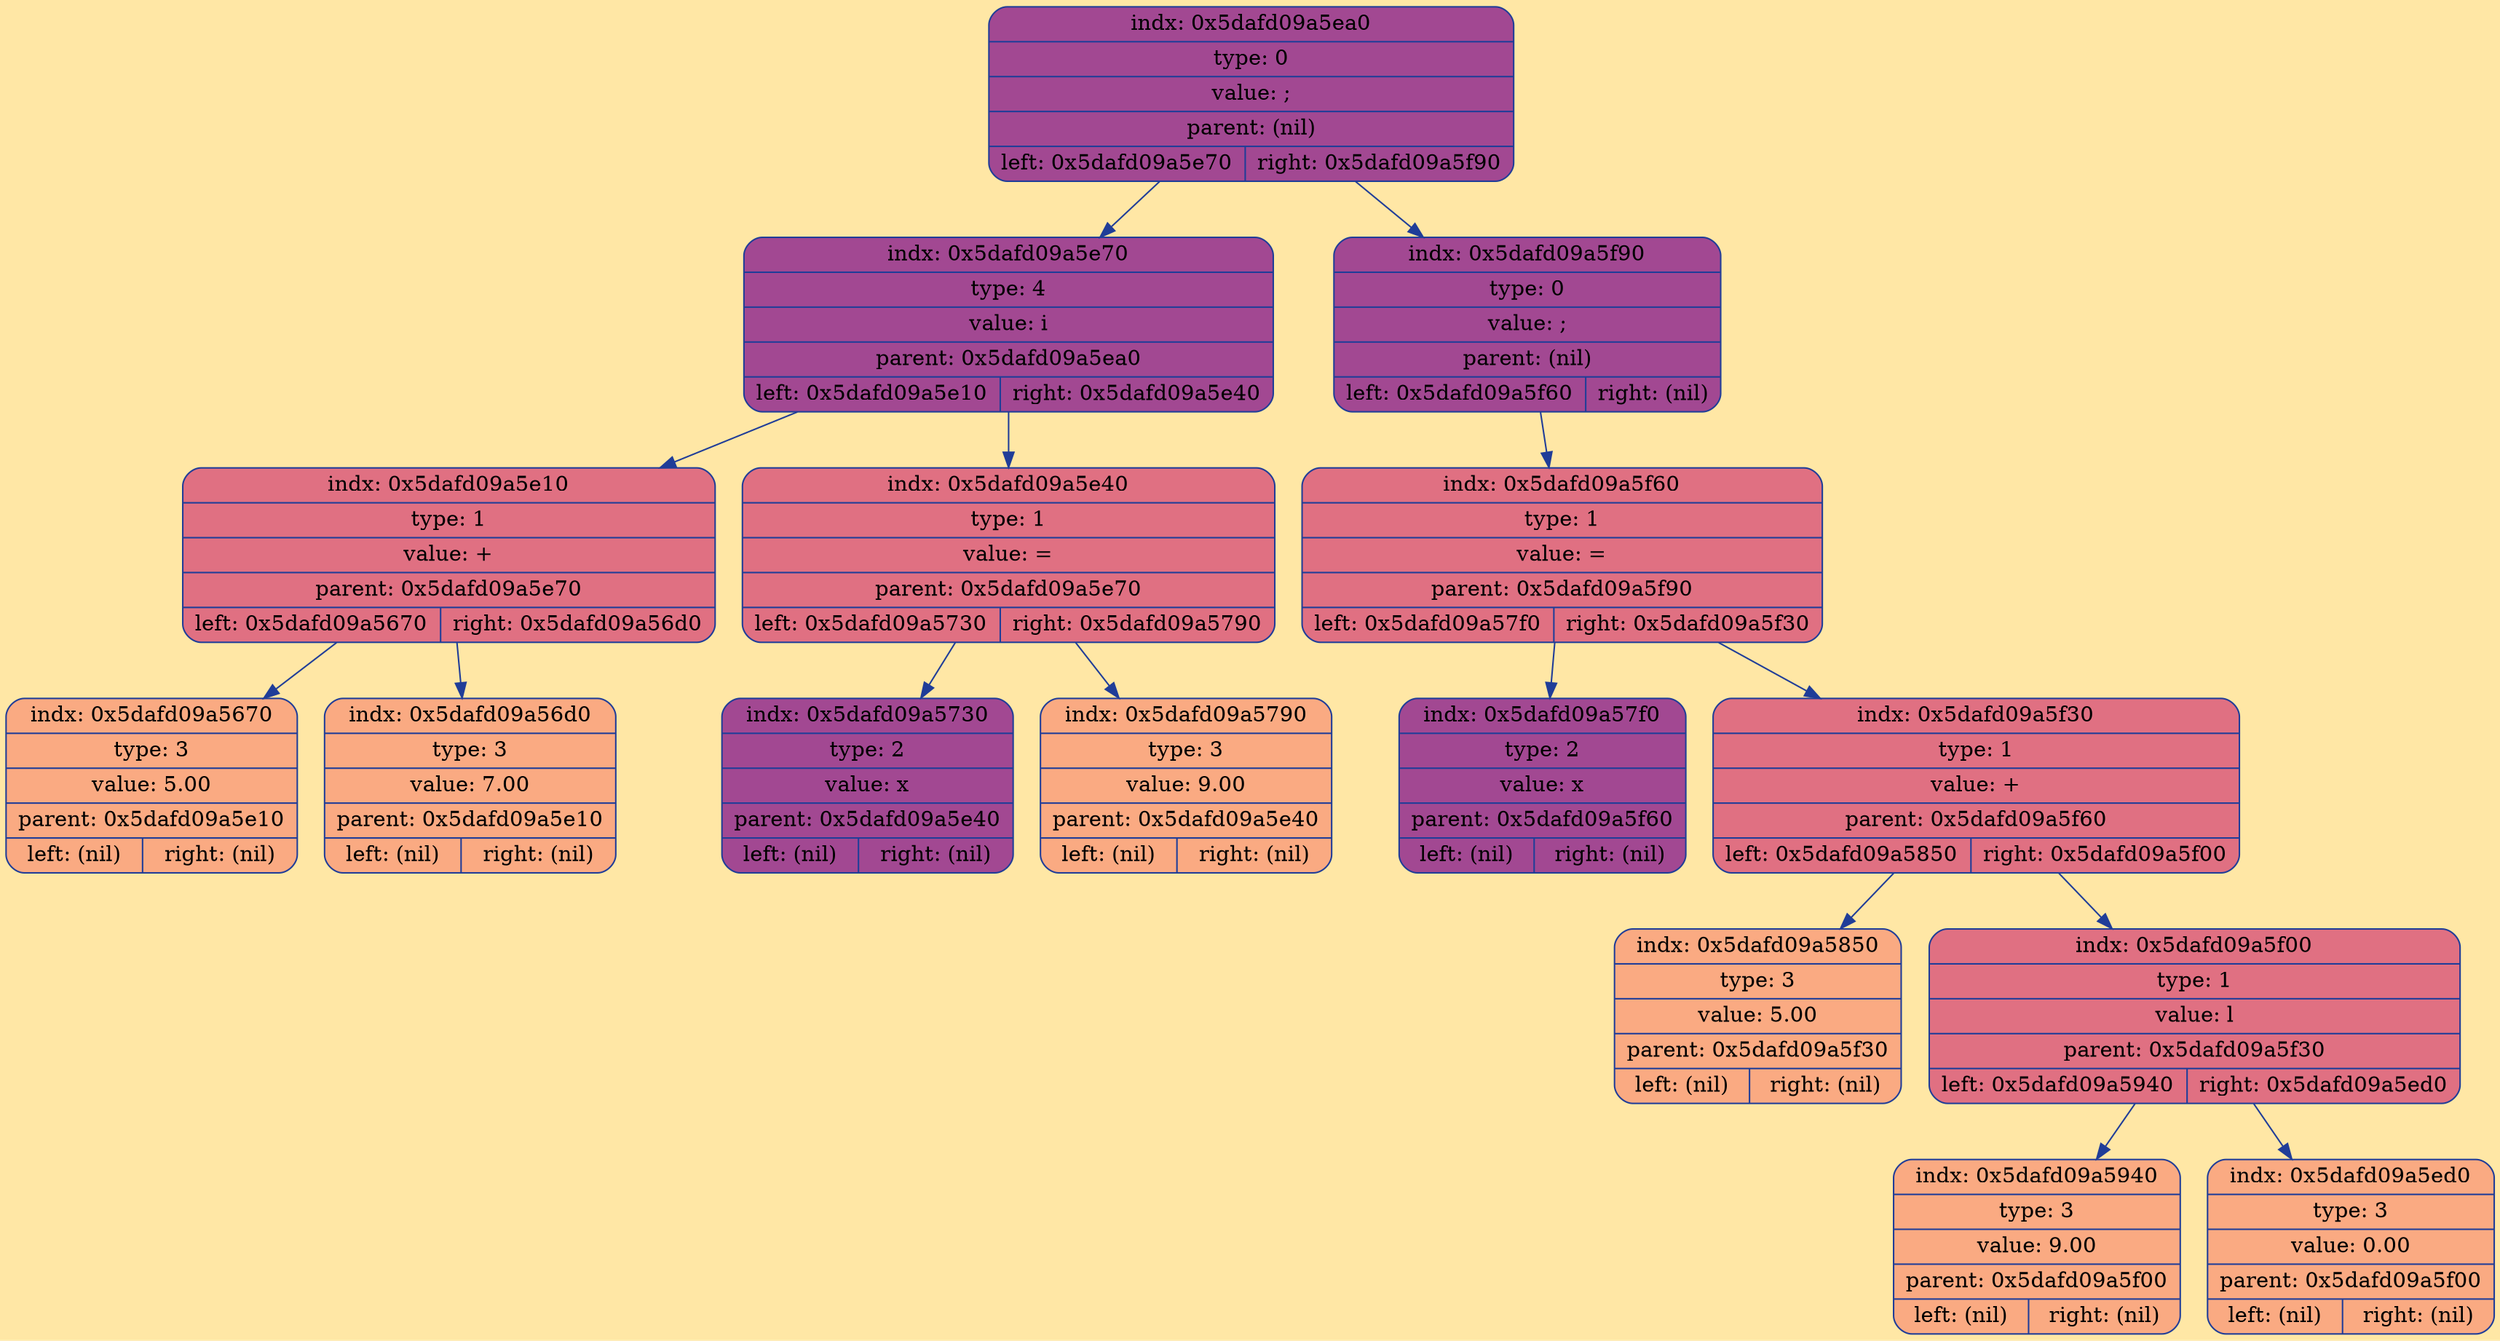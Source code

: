 digraph Tree {
	rankdir = TB;
	node [shape = record];
	edge [color = "#203D98"];
	bgcolor = "#FFE7A5";
	node0x5dafd09a5ea0 [color = "#203D98", shape = Mrecord, style = filled, fillcolor = "#A24892", label = "{indx: 0x5dafd09a5ea0 | type: 0 | value: ; | parent: (nil) | { left: 0x5dafd09a5e70 | right: 0x5dafd09a5f90}}"];
		node0x5dafd09a5ea0 -> node0x5dafd09a5e70
	node0x5dafd09a5e70 [color = "#203D98", shape = Mrecord, style = filled, fillcolor = "#A24892", label = "{indx: 0x5dafd09a5e70 | type: 4 | value: i | parent: 0x5dafd09a5ea0 | { left: 0x5dafd09a5e10 | right: 0x5dafd09a5e40}}"];
		node0x5dafd09a5e70 -> node0x5dafd09a5e10
	node0x5dafd09a5e10 [color = "#203D98", shape = Mrecord, style = filled, fillcolor = "#E07082", label = "{indx: 0x5dafd09a5e10 | type: 1 | value: + | parent: 0x5dafd09a5e70 | { left: 0x5dafd09a5670 | right: 0x5dafd09a56d0}}"];
		node0x5dafd09a5e10 -> node0x5dafd09a5670
	node0x5dafd09a5670 [color = "#203D98", shape = Mrecord, style = filled, fillcolor = "#FAAA82", label = "{indx: 0x5dafd09a5670 | type: 3 | value: 5.00 | parent: 0x5dafd09a5e10 | { left: (nil) | right: (nil)}}"];
		node0x5dafd09a5e10 -> node0x5dafd09a56d0
	node0x5dafd09a56d0 [color = "#203D98", shape = Mrecord, style = filled, fillcolor = "#FAAA82", label = "{indx: 0x5dafd09a56d0 | type: 3 | value: 7.00 | parent: 0x5dafd09a5e10 | { left: (nil) | right: (nil)}}"];
		node0x5dafd09a5e70 -> node0x5dafd09a5e40
	node0x5dafd09a5e40 [color = "#203D98", shape = Mrecord, style = filled, fillcolor = "#E07082", label = "{indx: 0x5dafd09a5e40 | type: 1 | value: = | parent: 0x5dafd09a5e70 | { left: 0x5dafd09a5730 | right: 0x5dafd09a5790}}"];
		node0x5dafd09a5e40 -> node0x5dafd09a5730
	node0x5dafd09a5730 [color = "#203D98", shape = Mrecord, style = filled, fillcolor = "#A24892", label = "{indx: 0x5dafd09a5730 | type: 2 | value: x | parent: 0x5dafd09a5e40 | { left: (nil) | right: (nil)}}"];
		node0x5dafd09a5e40 -> node0x5dafd09a5790
	node0x5dafd09a5790 [color = "#203D98", shape = Mrecord, style = filled, fillcolor = "#FAAA82", label = "{indx: 0x5dafd09a5790 | type: 3 | value: 9.00 | parent: 0x5dafd09a5e40 | { left: (nil) | right: (nil)}}"];
		node0x5dafd09a5ea0 -> node0x5dafd09a5f90
	node0x5dafd09a5f90 [color = "#203D98", shape = Mrecord, style = filled, fillcolor = "#A24892", label = "{indx: 0x5dafd09a5f90 | type: 0 | value: ; | parent: (nil) | { left: 0x5dafd09a5f60 | right: (nil)}}"];
		node0x5dafd09a5f90 -> node0x5dafd09a5f60
	node0x5dafd09a5f60 [color = "#203D98", shape = Mrecord, style = filled, fillcolor = "#E07082", label = "{indx: 0x5dafd09a5f60 | type: 1 | value: = | parent: 0x5dafd09a5f90 | { left: 0x5dafd09a57f0 | right: 0x5dafd09a5f30}}"];
		node0x5dafd09a5f60 -> node0x5dafd09a57f0
	node0x5dafd09a57f0 [color = "#203D98", shape = Mrecord, style = filled, fillcolor = "#A24892", label = "{indx: 0x5dafd09a57f0 | type: 2 | value: x | parent: 0x5dafd09a5f60 | { left: (nil) | right: (nil)}}"];
		node0x5dafd09a5f60 -> node0x5dafd09a5f30
	node0x5dafd09a5f30 [color = "#203D98", shape = Mrecord, style = filled, fillcolor = "#E07082", label = "{indx: 0x5dafd09a5f30 | type: 1 | value: + | parent: 0x5dafd09a5f60 | { left: 0x5dafd09a5850 | right: 0x5dafd09a5f00}}"];
		node0x5dafd09a5f30 -> node0x5dafd09a5850
	node0x5dafd09a5850 [color = "#203D98", shape = Mrecord, style = filled, fillcolor = "#FAAA82", label = "{indx: 0x5dafd09a5850 | type: 3 | value: 5.00 | parent: 0x5dafd09a5f30 | { left: (nil) | right: (nil)}}"];
		node0x5dafd09a5f30 -> node0x5dafd09a5f00
	node0x5dafd09a5f00 [color = "#203D98", shape = Mrecord, style = filled, fillcolor = "#E07082", label = "{indx: 0x5dafd09a5f00 | type: 1 | value: l | parent: 0x5dafd09a5f30 | { left: 0x5dafd09a5940 | right: 0x5dafd09a5ed0}}"];
		node0x5dafd09a5f00 -> node0x5dafd09a5940
	node0x5dafd09a5940 [color = "#203D98", shape = Mrecord, style = filled, fillcolor = "#FAAA82", label = "{indx: 0x5dafd09a5940 | type: 3 | value: 9.00 | parent: 0x5dafd09a5f00 | { left: (nil) | right: (nil)}}"];
		node0x5dafd09a5f00 -> node0x5dafd09a5ed0
	node0x5dafd09a5ed0 [color = "#203D98", shape = Mrecord, style = filled, fillcolor = "#FAAA82", label = "{indx: 0x5dafd09a5ed0 | type: 3 | value: 0.00 | parent: 0x5dafd09a5f00 | { left: (nil) | right: (nil)}}"];
}
